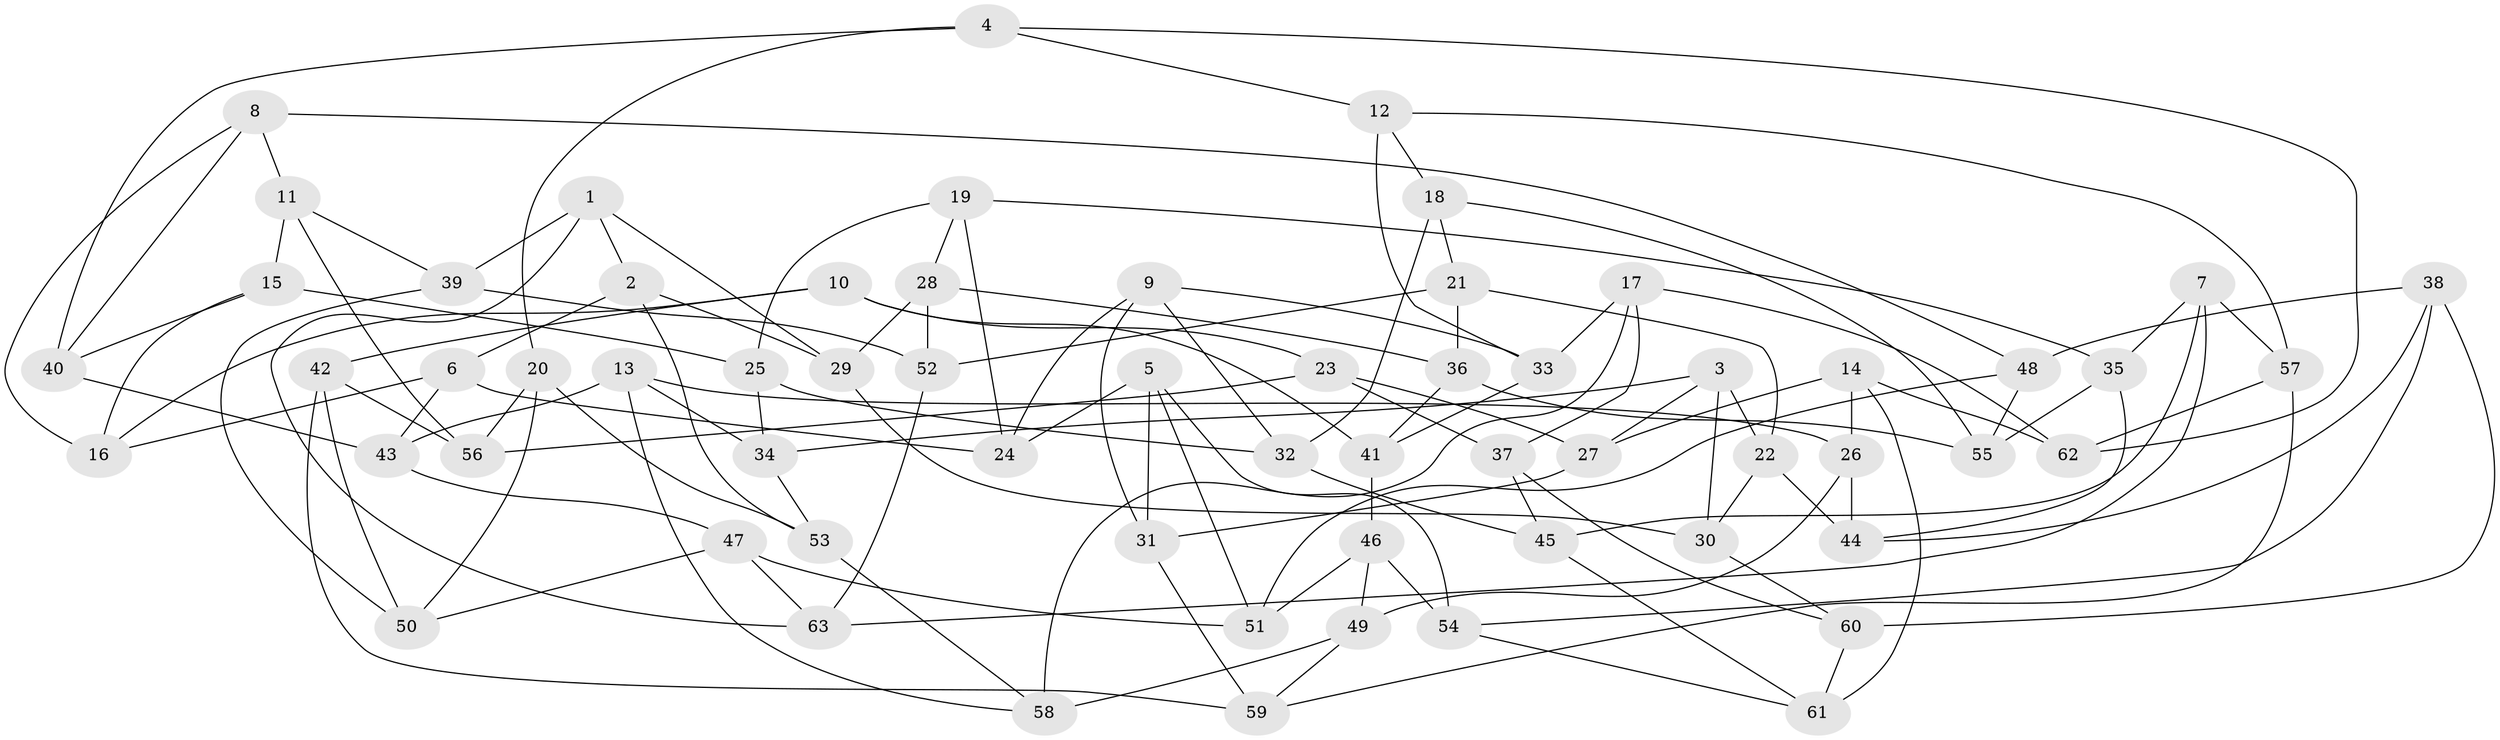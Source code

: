 // coarse degree distribution, {5: 0.13636363636363635, 4: 0.6590909090909091, 10: 0.045454545454545456, 6: 0.1590909090909091}
// Generated by graph-tools (version 1.1) at 2025/20/03/04/25 18:20:34]
// undirected, 63 vertices, 126 edges
graph export_dot {
graph [start="1"]
  node [color=gray90,style=filled];
  1;
  2;
  3;
  4;
  5;
  6;
  7;
  8;
  9;
  10;
  11;
  12;
  13;
  14;
  15;
  16;
  17;
  18;
  19;
  20;
  21;
  22;
  23;
  24;
  25;
  26;
  27;
  28;
  29;
  30;
  31;
  32;
  33;
  34;
  35;
  36;
  37;
  38;
  39;
  40;
  41;
  42;
  43;
  44;
  45;
  46;
  47;
  48;
  49;
  50;
  51;
  52;
  53;
  54;
  55;
  56;
  57;
  58;
  59;
  60;
  61;
  62;
  63;
  1 -- 63;
  1 -- 29;
  1 -- 39;
  1 -- 2;
  2 -- 6;
  2 -- 53;
  2 -- 29;
  3 -- 22;
  3 -- 34;
  3 -- 30;
  3 -- 27;
  4 -- 20;
  4 -- 40;
  4 -- 62;
  4 -- 12;
  5 -- 51;
  5 -- 31;
  5 -- 54;
  5 -- 24;
  6 -- 24;
  6 -- 43;
  6 -- 16;
  7 -- 45;
  7 -- 57;
  7 -- 35;
  7 -- 63;
  8 -- 40;
  8 -- 16;
  8 -- 48;
  8 -- 11;
  9 -- 33;
  9 -- 24;
  9 -- 31;
  9 -- 32;
  10 -- 16;
  10 -- 41;
  10 -- 42;
  10 -- 23;
  11 -- 15;
  11 -- 39;
  11 -- 56;
  12 -- 18;
  12 -- 57;
  12 -- 33;
  13 -- 43;
  13 -- 58;
  13 -- 34;
  13 -- 26;
  14 -- 27;
  14 -- 62;
  14 -- 61;
  14 -- 26;
  15 -- 25;
  15 -- 16;
  15 -- 40;
  17 -- 33;
  17 -- 62;
  17 -- 37;
  17 -- 58;
  18 -- 32;
  18 -- 55;
  18 -- 21;
  19 -- 24;
  19 -- 28;
  19 -- 35;
  19 -- 25;
  20 -- 56;
  20 -- 53;
  20 -- 50;
  21 -- 22;
  21 -- 52;
  21 -- 36;
  22 -- 30;
  22 -- 44;
  23 -- 27;
  23 -- 37;
  23 -- 56;
  25 -- 32;
  25 -- 34;
  26 -- 49;
  26 -- 44;
  27 -- 31;
  28 -- 29;
  28 -- 36;
  28 -- 52;
  29 -- 30;
  30 -- 60;
  31 -- 59;
  32 -- 45;
  33 -- 41;
  34 -- 53;
  35 -- 55;
  35 -- 44;
  36 -- 41;
  36 -- 55;
  37 -- 60;
  37 -- 45;
  38 -- 60;
  38 -- 48;
  38 -- 54;
  38 -- 44;
  39 -- 52;
  39 -- 50;
  40 -- 43;
  41 -- 46;
  42 -- 50;
  42 -- 56;
  42 -- 59;
  43 -- 47;
  45 -- 61;
  46 -- 54;
  46 -- 51;
  46 -- 49;
  47 -- 51;
  47 -- 50;
  47 -- 63;
  48 -- 55;
  48 -- 51;
  49 -- 58;
  49 -- 59;
  52 -- 63;
  53 -- 58;
  54 -- 61;
  57 -- 62;
  57 -- 59;
  60 -- 61;
}
